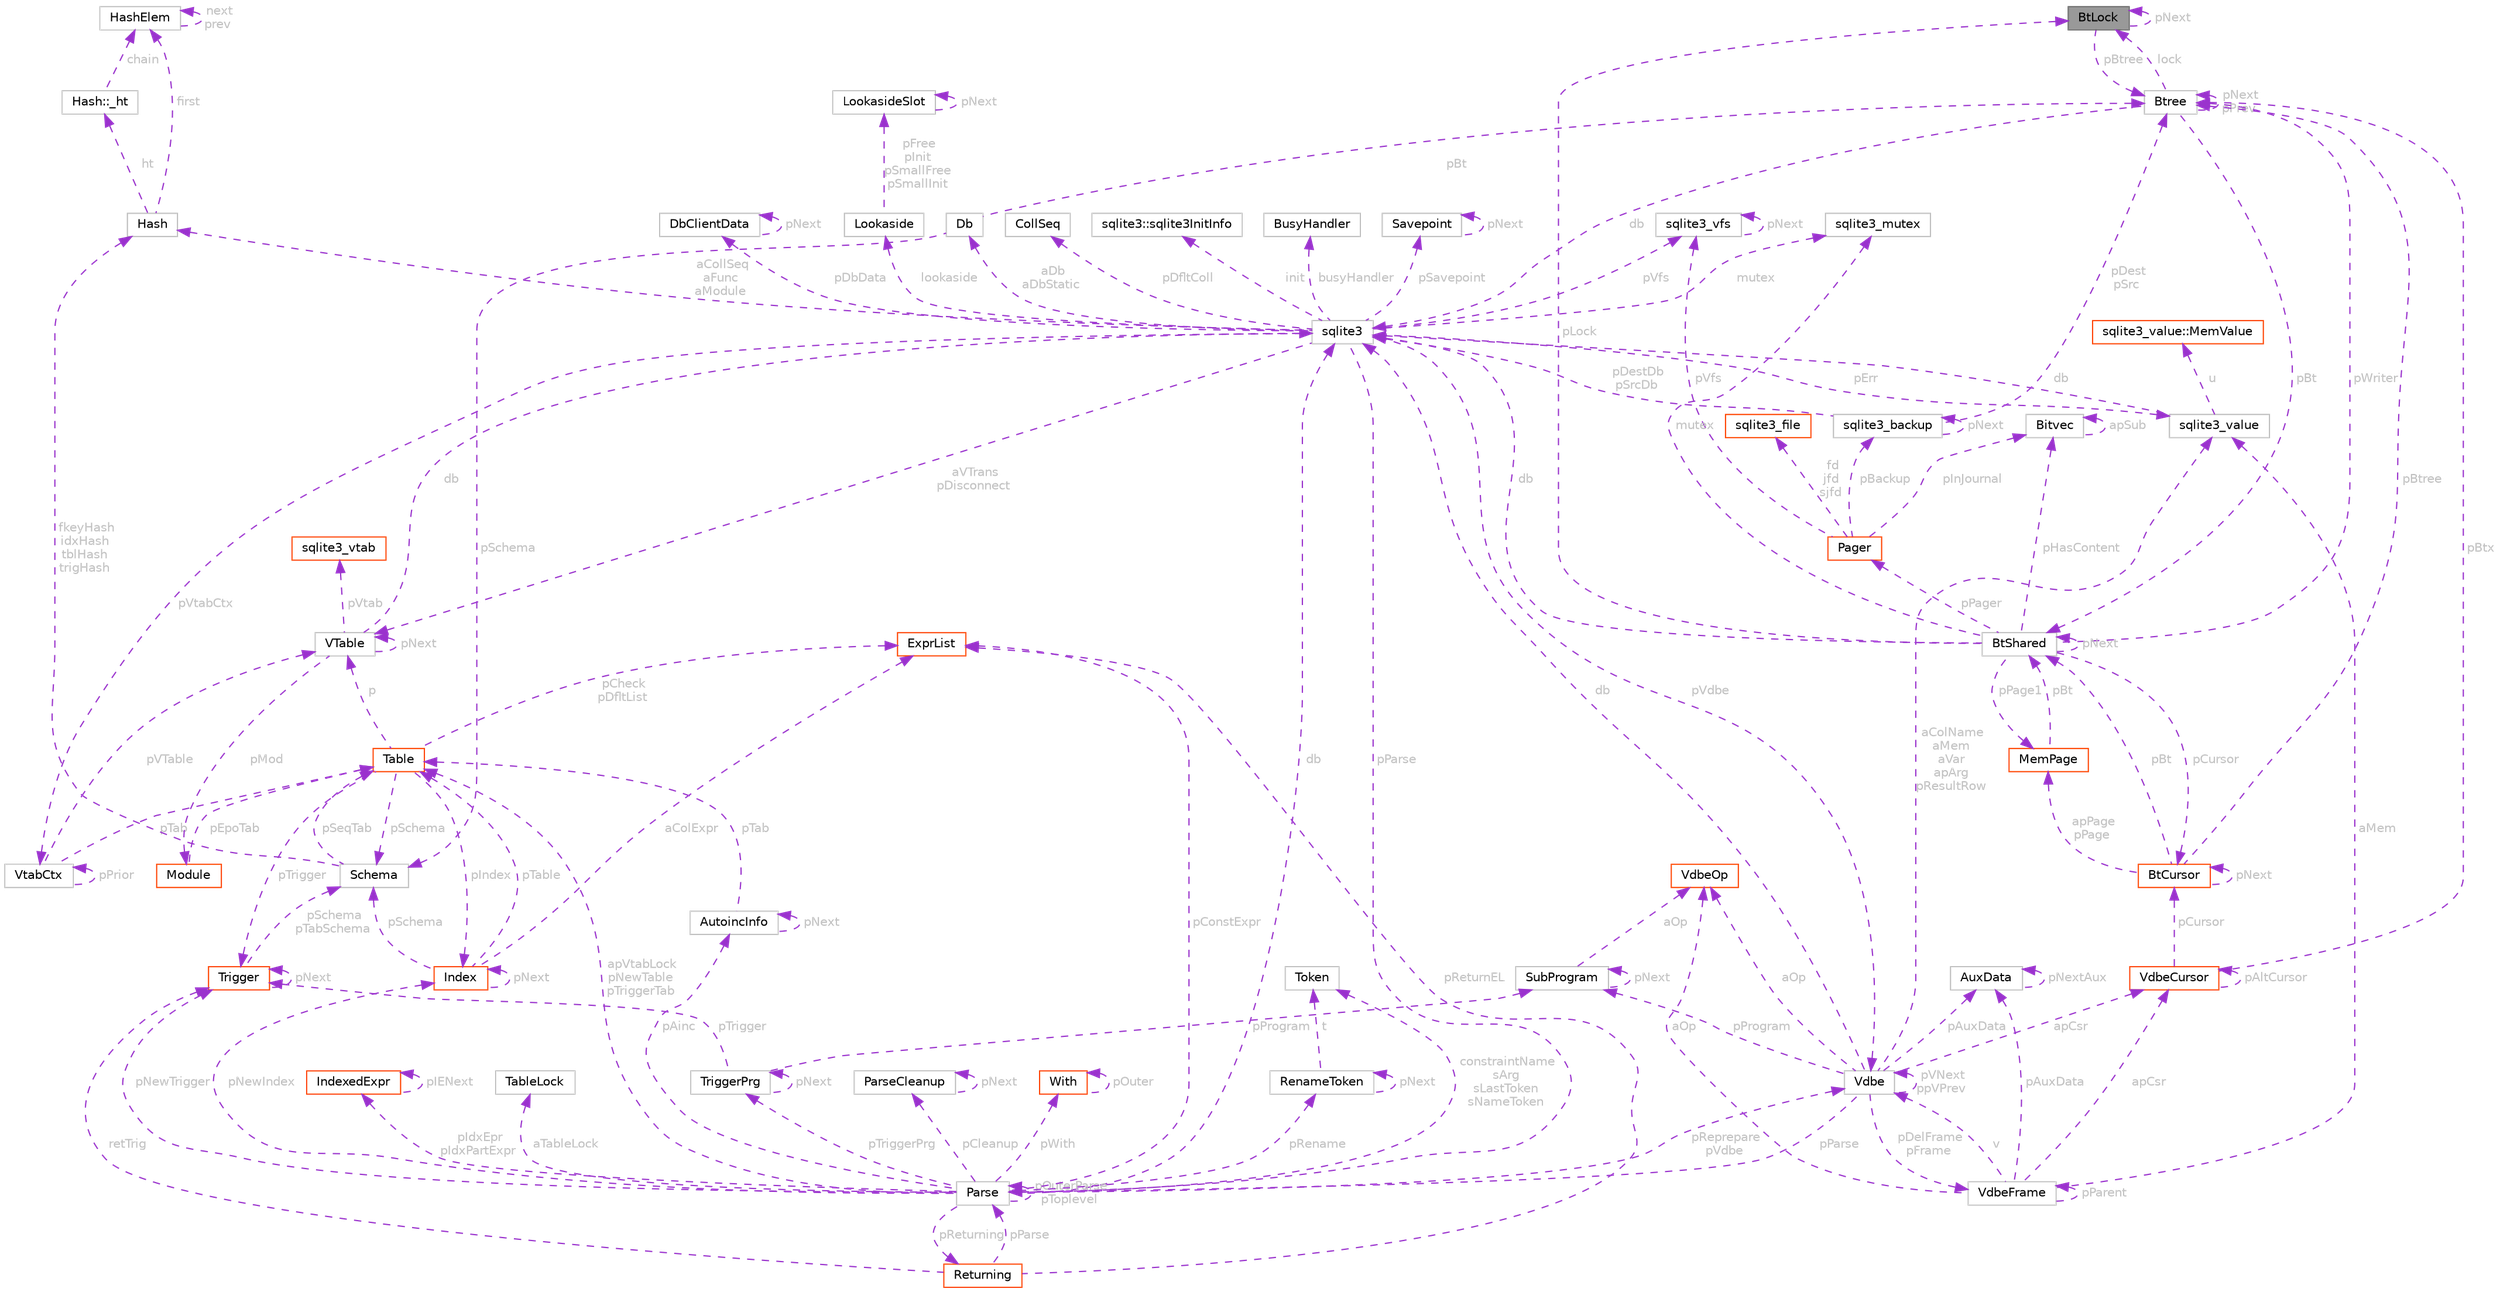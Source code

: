 digraph "BtLock"
{
 // LATEX_PDF_SIZE
  bgcolor="transparent";
  edge [fontname=Helvetica,fontsize=10,labelfontname=Helvetica,labelfontsize=10];
  node [fontname=Helvetica,fontsize=10,shape=box,height=0.2,width=0.4];
  Node1 [id="Node000001",label="BtLock",height=0.2,width=0.4,color="gray40", fillcolor="grey60", style="filled", fontcolor="black",tooltip=" "];
  Node2 -> Node1 [id="edge1_Node000001_Node000002",dir="back",color="darkorchid3",style="dashed",tooltip=" ",label=" pBtree",fontcolor="grey" ];
  Node2 [id="Node000002",label="Btree",height=0.2,width=0.4,color="grey75", fillcolor="white", style="filled",URL="$structBtree.html",tooltip=" "];
  Node3 -> Node2 [id="edge2_Node000002_Node000003",dir="back",color="darkorchid3",style="dashed",tooltip=" ",label=" db",fontcolor="grey" ];
  Node3 [id="Node000003",label="sqlite3",height=0.2,width=0.4,color="grey75", fillcolor="white", style="filled",URL="$structsqlite3.html",tooltip=" "];
  Node4 -> Node3 [id="edge3_Node000003_Node000004",dir="back",color="darkorchid3",style="dashed",tooltip=" ",label=" pVfs",fontcolor="grey" ];
  Node4 [id="Node000004",label="sqlite3_vfs",height=0.2,width=0.4,color="grey75", fillcolor="white", style="filled",URL="$structsqlite3__vfs.html",tooltip=" "];
  Node4 -> Node4 [id="edge4_Node000004_Node000004",dir="back",color="darkorchid3",style="dashed",tooltip=" ",label=" pNext",fontcolor="grey" ];
  Node5 -> Node3 [id="edge5_Node000003_Node000005",dir="back",color="darkorchid3",style="dashed",tooltip=" ",label=" pVdbe",fontcolor="grey" ];
  Node5 [id="Node000005",label="Vdbe",height=0.2,width=0.4,color="grey75", fillcolor="white", style="filled",URL="$structVdbe.html",tooltip=" "];
  Node3 -> Node5 [id="edge6_Node000005_Node000003",dir="back",color="darkorchid3",style="dashed",tooltip=" ",label=" db",fontcolor="grey" ];
  Node5 -> Node5 [id="edge7_Node000005_Node000005",dir="back",color="darkorchid3",style="dashed",tooltip=" ",label=" pVNext\nppVPrev",fontcolor="grey" ];
  Node6 -> Node5 [id="edge8_Node000005_Node000006",dir="back",color="darkorchid3",style="dashed",tooltip=" ",label=" pParse",fontcolor="grey" ];
  Node6 [id="Node000006",label="Parse",height=0.2,width=0.4,color="grey75", fillcolor="white", style="filled",URL="$structParse.html",tooltip=" "];
  Node3 -> Node6 [id="edge9_Node000006_Node000003",dir="back",color="darkorchid3",style="dashed",tooltip=" ",label=" db",fontcolor="grey" ];
  Node5 -> Node6 [id="edge10_Node000006_Node000005",dir="back",color="darkorchid3",style="dashed",tooltip=" ",label=" pReprepare\npVdbe",fontcolor="grey" ];
  Node7 -> Node6 [id="edge11_Node000006_Node000007",dir="back",color="darkorchid3",style="dashed",tooltip=" ",label=" pConstExpr",fontcolor="grey" ];
  Node7 [id="Node000007",label="ExprList",height=0.2,width=0.4,color="orangered", fillcolor="white", style="filled",URL="$structExprList.html",tooltip=" "];
  Node41 -> Node6 [id="edge12_Node000006_Node000041",dir="back",color="darkorchid3",style="dashed",tooltip=" ",label=" pIdxEpr\npIdxPartExpr",fontcolor="grey" ];
  Node41 [id="Node000041",label="IndexedExpr",height=0.2,width=0.4,color="orangered", fillcolor="white", style="filled",URL="$structIndexedExpr.html",tooltip=" "];
  Node41 -> Node41 [id="edge13_Node000041_Node000041",dir="back",color="darkorchid3",style="dashed",tooltip=" ",label=" pIENext",fontcolor="grey" ];
  Node42 -> Node6 [id="edge14_Node000006_Node000042",dir="back",color="darkorchid3",style="dashed",tooltip=" ",label=" aTableLock",fontcolor="grey" ];
  Node42 [id="Node000042",label="TableLock",height=0.2,width=0.4,color="grey75", fillcolor="white", style="filled",URL="$structTableLock.html",tooltip=" "];
  Node43 -> Node6 [id="edge15_Node000006_Node000043",dir="back",color="darkorchid3",style="dashed",tooltip=" ",label=" pAinc",fontcolor="grey" ];
  Node43 [id="Node000043",label="AutoincInfo",height=0.2,width=0.4,color="grey75", fillcolor="white", style="filled",URL="$structAutoincInfo.html",tooltip=" "];
  Node43 -> Node43 [id="edge16_Node000043_Node000043",dir="back",color="darkorchid3",style="dashed",tooltip=" ",label=" pNext",fontcolor="grey" ];
  Node13 -> Node43 [id="edge17_Node000043_Node000013",dir="back",color="darkorchid3",style="dashed",tooltip=" ",label=" pTab",fontcolor="grey" ];
  Node13 [id="Node000013",label="Table",height=0.2,width=0.4,color="orangered", fillcolor="white", style="filled",URL="$structTable.html",tooltip=" "];
  Node15 -> Node13 [id="edge18_Node000013_Node000015",dir="back",color="darkorchid3",style="dashed",tooltip=" ",label=" pIndex",fontcolor="grey" ];
  Node15 [id="Node000015",label="Index",height=0.2,width=0.4,color="orangered", fillcolor="white", style="filled",URL="$structIndex.html",tooltip=" "];
  Node13 -> Node15 [id="edge19_Node000015_Node000013",dir="back",color="darkorchid3",style="dashed",tooltip=" ",label=" pTable",fontcolor="grey" ];
  Node15 -> Node15 [id="edge20_Node000015_Node000015",dir="back",color="darkorchid3",style="dashed",tooltip=" ",label=" pNext",fontcolor="grey" ];
  Node16 -> Node15 [id="edge21_Node000015_Node000016",dir="back",color="darkorchid3",style="dashed",tooltip=" ",label=" pSchema",fontcolor="grey" ];
  Node16 [id="Node000016",label="Schema",height=0.2,width=0.4,color="grey75", fillcolor="white", style="filled",URL="$structSchema.html",tooltip=" "];
  Node17 -> Node16 [id="edge22_Node000016_Node000017",dir="back",color="darkorchid3",style="dashed",tooltip=" ",label=" fkeyHash\nidxHash\ntblHash\ntrigHash",fontcolor="grey" ];
  Node17 [id="Node000017",label="Hash",height=0.2,width=0.4,color="grey75", fillcolor="white", style="filled",URL="$structHash.html",tooltip=" "];
  Node18 -> Node17 [id="edge23_Node000017_Node000018",dir="back",color="darkorchid3",style="dashed",tooltip=" ",label=" first",fontcolor="grey" ];
  Node18 [id="Node000018",label="HashElem",height=0.2,width=0.4,color="grey75", fillcolor="white", style="filled",URL="$structHashElem.html",tooltip=" "];
  Node18 -> Node18 [id="edge24_Node000018_Node000018",dir="back",color="darkorchid3",style="dashed",tooltip=" ",label=" next\nprev",fontcolor="grey" ];
  Node19 -> Node17 [id="edge25_Node000017_Node000019",dir="back",color="darkorchid3",style="dashed",tooltip=" ",label=" ht",fontcolor="grey" ];
  Node19 [id="Node000019",label="Hash::_ht",height=0.2,width=0.4,color="grey75", fillcolor="white", style="filled",URL="$structHash_1_1__ht.html",tooltip=" "];
  Node18 -> Node19 [id="edge26_Node000019_Node000018",dir="back",color="darkorchid3",style="dashed",tooltip=" ",label=" chain",fontcolor="grey" ];
  Node13 -> Node16 [id="edge27_Node000016_Node000013",dir="back",color="darkorchid3",style="dashed",tooltip=" ",label=" pSeqTab",fontcolor="grey" ];
  Node7 -> Node15 [id="edge28_Node000015_Node000007",dir="back",color="darkorchid3",style="dashed",tooltip=" ",label=" aColExpr",fontcolor="grey" ];
  Node7 -> Node13 [id="edge29_Node000013_Node000007",dir="back",color="darkorchid3",style="dashed",tooltip=" ",label=" pCheck\npDfltList",fontcolor="grey" ];
  Node27 -> Node13 [id="edge30_Node000013_Node000027",dir="back",color="darkorchid3",style="dashed",tooltip=" ",label=" p",fontcolor="grey" ];
  Node27 [id="Node000027",label="VTable",height=0.2,width=0.4,color="grey75", fillcolor="white", style="filled",URL="$structVTable.html",tooltip=" "];
  Node3 -> Node27 [id="edge31_Node000027_Node000003",dir="back",color="darkorchid3",style="dashed",tooltip=" ",label=" db",fontcolor="grey" ];
  Node28 -> Node27 [id="edge32_Node000027_Node000028",dir="back",color="darkorchid3",style="dashed",tooltip=" ",label=" pMod",fontcolor="grey" ];
  Node28 [id="Node000028",label="Module",height=0.2,width=0.4,color="orangered", fillcolor="white", style="filled",URL="$structModule.html",tooltip=" "];
  Node13 -> Node28 [id="edge33_Node000028_Node000013",dir="back",color="darkorchid3",style="dashed",tooltip=" ",label=" pEpoTab",fontcolor="grey" ];
  Node30 -> Node27 [id="edge34_Node000027_Node000030",dir="back",color="darkorchid3",style="dashed",tooltip=" ",label=" pVtab",fontcolor="grey" ];
  Node30 [id="Node000030",label="sqlite3_vtab",height=0.2,width=0.4,color="orangered", fillcolor="white", style="filled",URL="$structsqlite3__vtab.html",tooltip=" "];
  Node27 -> Node27 [id="edge35_Node000027_Node000027",dir="back",color="darkorchid3",style="dashed",tooltip=" ",label=" pNext",fontcolor="grey" ];
  Node21 -> Node13 [id="edge36_Node000013_Node000021",dir="back",color="darkorchid3",style="dashed",tooltip=" ",label=" pTrigger",fontcolor="grey" ];
  Node21 [id="Node000021",label="Trigger",height=0.2,width=0.4,color="orangered", fillcolor="white", style="filled",URL="$structTrigger.html",tooltip=" "];
  Node16 -> Node21 [id="edge37_Node000021_Node000016",dir="back",color="darkorchid3",style="dashed",tooltip=" ",label=" pSchema\npTabSchema",fontcolor="grey" ];
  Node21 -> Node21 [id="edge38_Node000021_Node000021",dir="back",color="darkorchid3",style="dashed",tooltip=" ",label=" pNext",fontcolor="grey" ];
  Node16 -> Node13 [id="edge39_Node000013_Node000016",dir="back",color="darkorchid3",style="dashed",tooltip=" ",label=" pSchema",fontcolor="grey" ];
  Node6 -> Node6 [id="edge40_Node000006_Node000006",dir="back",color="darkorchid3",style="dashed",tooltip=" ",label=" pOuterParse\npToplevel",fontcolor="grey" ];
  Node13 -> Node6 [id="edge41_Node000006_Node000013",dir="back",color="darkorchid3",style="dashed",tooltip=" ",label=" apVtabLock\npNewTable\npTriggerTab",fontcolor="grey" ];
  Node44 -> Node6 [id="edge42_Node000006_Node000044",dir="back",color="darkorchid3",style="dashed",tooltip=" ",label=" pTriggerPrg",fontcolor="grey" ];
  Node44 [id="Node000044",label="TriggerPrg",height=0.2,width=0.4,color="grey75", fillcolor="white", style="filled",URL="$structTriggerPrg.html",tooltip=" "];
  Node21 -> Node44 [id="edge43_Node000044_Node000021",dir="back",color="darkorchid3",style="dashed",tooltip=" ",label=" pTrigger",fontcolor="grey" ];
  Node44 -> Node44 [id="edge44_Node000044_Node000044",dir="back",color="darkorchid3",style="dashed",tooltip=" ",label=" pNext",fontcolor="grey" ];
  Node45 -> Node44 [id="edge45_Node000044_Node000045",dir="back",color="darkorchid3",style="dashed",tooltip=" ",label=" pProgram",fontcolor="grey" ];
  Node45 [id="Node000045",label="SubProgram",height=0.2,width=0.4,color="grey75", fillcolor="white", style="filled",URL="$structSubProgram.html",tooltip=" "];
  Node46 -> Node45 [id="edge46_Node000045_Node000046",dir="back",color="darkorchid3",style="dashed",tooltip=" ",label=" aOp",fontcolor="grey" ];
  Node46 [id="Node000046",label="VdbeOp",height=0.2,width=0.4,color="orangered", fillcolor="white", style="filled",URL="$structVdbeOp.html",tooltip=" "];
  Node45 -> Node45 [id="edge47_Node000045_Node000045",dir="back",color="darkorchid3",style="dashed",tooltip=" ",label=" pNext",fontcolor="grey" ];
  Node54 -> Node6 [id="edge48_Node000006_Node000054",dir="back",color="darkorchid3",style="dashed",tooltip=" ",label=" pCleanup",fontcolor="grey" ];
  Node54 [id="Node000054",label="ParseCleanup",height=0.2,width=0.4,color="grey75", fillcolor="white", style="filled",URL="$structParseCleanup.html",tooltip=" "];
  Node54 -> Node54 [id="edge49_Node000054_Node000054",dir="back",color="darkorchid3",style="dashed",tooltip=" ",label=" pNext",fontcolor="grey" ];
  Node55 -> Node6 [id="edge50_Node000006_Node000055",dir="back",color="darkorchid3",style="dashed",tooltip=" ",label=" constraintName\nsArg\nsLastToken\nsNameToken",fontcolor="grey" ];
  Node55 [id="Node000055",label="Token",height=0.2,width=0.4,color="grey75", fillcolor="white", style="filled",URL="$structToken.html",tooltip=" "];
  Node56 -> Node6 [id="edge51_Node000006_Node000056",dir="back",color="darkorchid3",style="dashed",tooltip=" ",label=" pReturning",fontcolor="grey" ];
  Node56 [id="Node000056",label="Returning",height=0.2,width=0.4,color="orangered", fillcolor="white", style="filled",URL="$structReturning.html",tooltip=" "];
  Node6 -> Node56 [id="edge52_Node000056_Node000006",dir="back",color="darkorchid3",style="dashed",tooltip=" ",label=" pParse",fontcolor="grey" ];
  Node7 -> Node56 [id="edge53_Node000056_Node000007",dir="back",color="darkorchid3",style="dashed",tooltip=" ",label=" pReturnEL",fontcolor="grey" ];
  Node21 -> Node56 [id="edge54_Node000056_Node000021",dir="back",color="darkorchid3",style="dashed",tooltip=" ",label=" retTrig",fontcolor="grey" ];
  Node15 -> Node6 [id="edge55_Node000006_Node000015",dir="back",color="darkorchid3",style="dashed",tooltip=" ",label=" pNewIndex",fontcolor="grey" ];
  Node21 -> Node6 [id="edge56_Node000006_Node000021",dir="back",color="darkorchid3",style="dashed",tooltip=" ",label=" pNewTrigger",fontcolor="grey" ];
  Node33 -> Node6 [id="edge57_Node000006_Node000033",dir="back",color="darkorchid3",style="dashed",tooltip=" ",label=" pWith",fontcolor="grey" ];
  Node33 [id="Node000033",label="With",height=0.2,width=0.4,color="orangered", fillcolor="white", style="filled",URL="$structWith.html",tooltip=" "];
  Node33 -> Node33 [id="edge58_Node000033_Node000033",dir="back",color="darkorchid3",style="dashed",tooltip=" ",label=" pOuter",fontcolor="grey" ];
  Node57 -> Node6 [id="edge59_Node000006_Node000057",dir="back",color="darkorchid3",style="dashed",tooltip=" ",label=" pRename",fontcolor="grey" ];
  Node57 [id="Node000057",label="RenameToken",height=0.2,width=0.4,color="grey75", fillcolor="white", style="filled",URL="$structRenameToken.html",tooltip=" "];
  Node55 -> Node57 [id="edge60_Node000057_Node000055",dir="back",color="darkorchid3",style="dashed",tooltip=" ",label=" t",fontcolor="grey" ];
  Node57 -> Node57 [id="edge61_Node000057_Node000057",dir="back",color="darkorchid3",style="dashed",tooltip=" ",label=" pNext",fontcolor="grey" ];
  Node49 -> Node5 [id="edge62_Node000005_Node000049",dir="back",color="darkorchid3",style="dashed",tooltip=" ",label=" aColName\naMem\naVar\napArg\npResultRow",fontcolor="grey" ];
  Node49 [id="Node000049",label="sqlite3_value",height=0.2,width=0.4,color="grey75", fillcolor="white", style="filled",URL="$structsqlite3__value.html",tooltip=" "];
  Node50 -> Node49 [id="edge63_Node000049_Node000050",dir="back",color="darkorchid3",style="dashed",tooltip=" ",label=" u",fontcolor="grey" ];
  Node50 [id="Node000050",label="sqlite3_value::MemValue",height=0.2,width=0.4,color="orangered", fillcolor="white", style="filled",URL="$unionsqlite3__value_1_1MemValue.html",tooltip=" "];
  Node3 -> Node49 [id="edge64_Node000049_Node000003",dir="back",color="darkorchid3",style="dashed",tooltip=" ",label=" db",fontcolor="grey" ];
  Node58 -> Node5 [id="edge65_Node000005_Node000058",dir="back",color="darkorchid3",style="dashed",tooltip=" ",label=" apCsr",fontcolor="grey" ];
  Node58 [id="Node000058",label="VdbeCursor",height=0.2,width=0.4,color="orangered", fillcolor="white", style="filled",URL="$structVdbeCursor.html",tooltip=" "];
  Node2 -> Node58 [id="edge66_Node000058_Node000002",dir="back",color="darkorchid3",style="dashed",tooltip=" ",label=" pBtx",fontcolor="grey" ];
  Node58 -> Node58 [id="edge67_Node000058_Node000058",dir="back",color="darkorchid3",style="dashed",tooltip=" ",label=" pAltCursor",fontcolor="grey" ];
  Node59 -> Node58 [id="edge68_Node000058_Node000059",dir="back",color="darkorchid3",style="dashed",tooltip=" ",label=" pCursor",fontcolor="grey" ];
  Node59 [id="Node000059",label="BtCursor",height=0.2,width=0.4,color="orangered", fillcolor="white", style="filled",URL="$structBtCursor.html",tooltip=" "];
  Node2 -> Node59 [id="edge69_Node000059_Node000002",dir="back",color="darkorchid3",style="dashed",tooltip=" ",label=" pBtree",fontcolor="grey" ];
  Node60 -> Node59 [id="edge70_Node000059_Node000060",dir="back",color="darkorchid3",style="dashed",tooltip=" ",label=" pBt",fontcolor="grey" ];
  Node60 [id="Node000060",label="BtShared",height=0.2,width=0.4,color="grey75", fillcolor="white", style="filled",URL="$structBtShared.html",tooltip=" "];
  Node61 -> Node60 [id="edge71_Node000060_Node000061",dir="back",color="darkorchid3",style="dashed",tooltip=" ",label=" pPager",fontcolor="grey" ];
  Node61 [id="Node000061",label="Pager",height=0.2,width=0.4,color="orangered", fillcolor="white", style="filled",URL="$structPager.html",tooltip=" "];
  Node4 -> Node61 [id="edge72_Node000061_Node000004",dir="back",color="darkorchid3",style="dashed",tooltip=" ",label=" pVfs",fontcolor="grey" ];
  Node62 -> Node61 [id="edge73_Node000061_Node000062",dir="back",color="darkorchid3",style="dashed",tooltip=" ",label=" pInJournal",fontcolor="grey" ];
  Node62 [id="Node000062",label="Bitvec",height=0.2,width=0.4,color="grey75", fillcolor="white", style="filled",URL="$structBitvec.html",tooltip=" "];
  Node62 -> Node62 [id="edge74_Node000062_Node000062",dir="back",color="darkorchid3",style="dashed",tooltip=" ",label=" apSub",fontcolor="grey" ];
  Node63 -> Node61 [id="edge75_Node000061_Node000063",dir="back",color="darkorchid3",style="dashed",tooltip=" ",label=" fd\njfd\nsjfd",fontcolor="grey" ];
  Node63 [id="Node000063",label="sqlite3_file",height=0.2,width=0.4,color="orangered", fillcolor="white", style="filled",URL="$structsqlite3__file.html",tooltip=" "];
  Node65 -> Node61 [id="edge76_Node000061_Node000065",dir="back",color="darkorchid3",style="dashed",tooltip=" ",label=" pBackup",fontcolor="grey" ];
  Node65 [id="Node000065",label="sqlite3_backup",height=0.2,width=0.4,color="grey75", fillcolor="white", style="filled",URL="$structsqlite3__backup.html",tooltip=" "];
  Node3 -> Node65 [id="edge77_Node000065_Node000003",dir="back",color="darkorchid3",style="dashed",tooltip=" ",label=" pDestDb\npSrcDb",fontcolor="grey" ];
  Node2 -> Node65 [id="edge78_Node000065_Node000002",dir="back",color="darkorchid3",style="dashed",tooltip=" ",label=" pDest\npSrc",fontcolor="grey" ];
  Node65 -> Node65 [id="edge79_Node000065_Node000065",dir="back",color="darkorchid3",style="dashed",tooltip=" ",label=" pNext",fontcolor="grey" ];
  Node3 -> Node60 [id="edge80_Node000060_Node000003",dir="back",color="darkorchid3",style="dashed",tooltip=" ",label=" db",fontcolor="grey" ];
  Node59 -> Node60 [id="edge81_Node000060_Node000059",dir="back",color="darkorchid3",style="dashed",tooltip=" ",label=" pCursor",fontcolor="grey" ];
  Node72 -> Node60 [id="edge82_Node000060_Node000072",dir="back",color="darkorchid3",style="dashed",tooltip=" ",label=" pPage1",fontcolor="grey" ];
  Node72 [id="Node000072",label="MemPage",height=0.2,width=0.4,color="orangered", fillcolor="white", style="filled",URL="$structMemPage.html",tooltip=" "];
  Node60 -> Node72 [id="edge83_Node000072_Node000060",dir="back",color="darkorchid3",style="dashed",tooltip=" ",label=" pBt",fontcolor="grey" ];
  Node73 -> Node60 [id="edge84_Node000060_Node000073",dir="back",color="darkorchid3",style="dashed",tooltip=" ",label=" mutex",fontcolor="grey" ];
  Node73 [id="Node000073",label="sqlite3_mutex",height=0.2,width=0.4,color="grey75", fillcolor="white", style="filled",URL="$structsqlite3__mutex.html",tooltip=" "];
  Node62 -> Node60 [id="edge85_Node000060_Node000062",dir="back",color="darkorchid3",style="dashed",tooltip=" ",label=" pHasContent",fontcolor="grey" ];
  Node60 -> Node60 [id="edge86_Node000060_Node000060",dir="back",color="darkorchid3",style="dashed",tooltip=" ",label=" pNext",fontcolor="grey" ];
  Node1 -> Node60 [id="edge87_Node000060_Node000001",dir="back",color="darkorchid3",style="dashed",tooltip=" ",label=" pLock",fontcolor="grey" ];
  Node2 -> Node60 [id="edge88_Node000060_Node000002",dir="back",color="darkorchid3",style="dashed",tooltip=" ",label=" pWriter",fontcolor="grey" ];
  Node59 -> Node59 [id="edge89_Node000059_Node000059",dir="back",color="darkorchid3",style="dashed",tooltip=" ",label=" pNext",fontcolor="grey" ];
  Node72 -> Node59 [id="edge90_Node000059_Node000072",dir="back",color="darkorchid3",style="dashed",tooltip=" ",label=" apPage\npPage",fontcolor="grey" ];
  Node46 -> Node5 [id="edge91_Node000005_Node000046",dir="back",color="darkorchid3",style="dashed",tooltip=" ",label=" aOp",fontcolor="grey" ];
  Node87 -> Node5 [id="edge92_Node000005_Node000087",dir="back",color="darkorchid3",style="dashed",tooltip=" ",label=" pDelFrame\npFrame",fontcolor="grey" ];
  Node87 [id="Node000087",label="VdbeFrame",height=0.2,width=0.4,color="grey75", fillcolor="white", style="filled",URL="$structVdbeFrame.html",tooltip=" "];
  Node5 -> Node87 [id="edge93_Node000087_Node000005",dir="back",color="darkorchid3",style="dashed",tooltip=" ",label=" v",fontcolor="grey" ];
  Node87 -> Node87 [id="edge94_Node000087_Node000087",dir="back",color="darkorchid3",style="dashed",tooltip=" ",label=" pParent",fontcolor="grey" ];
  Node46 -> Node87 [id="edge95_Node000087_Node000046",dir="back",color="darkorchid3",style="dashed",tooltip=" ",label=" aOp",fontcolor="grey" ];
  Node49 -> Node87 [id="edge96_Node000087_Node000049",dir="back",color="darkorchid3",style="dashed",tooltip=" ",label=" aMem",fontcolor="grey" ];
  Node58 -> Node87 [id="edge97_Node000087_Node000058",dir="back",color="darkorchid3",style="dashed",tooltip=" ",label=" apCsr",fontcolor="grey" ];
  Node88 -> Node87 [id="edge98_Node000087_Node000088",dir="back",color="darkorchid3",style="dashed",tooltip=" ",label=" pAuxData",fontcolor="grey" ];
  Node88 [id="Node000088",label="AuxData",height=0.2,width=0.4,color="grey75", fillcolor="white", style="filled",URL="$structAuxData.html",tooltip=" "];
  Node88 -> Node88 [id="edge99_Node000088_Node000088",dir="back",color="darkorchid3",style="dashed",tooltip=" ",label=" pNextAux",fontcolor="grey" ];
  Node45 -> Node5 [id="edge100_Node000005_Node000045",dir="back",color="darkorchid3",style="dashed",tooltip=" ",label=" pProgram",fontcolor="grey" ];
  Node88 -> Node5 [id="edge101_Node000005_Node000088",dir="back",color="darkorchid3",style="dashed",tooltip=" ",label=" pAuxData",fontcolor="grey" ];
  Node51 -> Node3 [id="edge102_Node000003_Node000051",dir="back",color="darkorchid3",style="dashed",tooltip=" ",label=" pDfltColl",fontcolor="grey" ];
  Node51 [id="Node000051",label="CollSeq",height=0.2,width=0.4,color="grey75", fillcolor="white", style="filled",URL="$structCollSeq.html",tooltip=" "];
  Node73 -> Node3 [id="edge103_Node000003_Node000073",dir="back",color="darkorchid3",style="dashed",tooltip=" ",label=" mutex",fontcolor="grey" ];
  Node89 -> Node3 [id="edge104_Node000003_Node000089",dir="back",color="darkorchid3",style="dashed",tooltip=" ",label=" aDb\naDbStatic",fontcolor="grey" ];
  Node89 [id="Node000089",label="Db",height=0.2,width=0.4,color="grey75", fillcolor="white", style="filled",URL="$structDb.html",tooltip=" "];
  Node2 -> Node89 [id="edge105_Node000089_Node000002",dir="back",color="darkorchid3",style="dashed",tooltip=" ",label=" pBt",fontcolor="grey" ];
  Node16 -> Node89 [id="edge106_Node000089_Node000016",dir="back",color="darkorchid3",style="dashed",tooltip=" ",label=" pSchema",fontcolor="grey" ];
  Node90 -> Node3 [id="edge107_Node000003_Node000090",dir="back",color="darkorchid3",style="dashed",tooltip=" ",label=" init",fontcolor="grey" ];
  Node90 [id="Node000090",label="sqlite3::sqlite3InitInfo",height=0.2,width=0.4,color="grey75", fillcolor="white", style="filled",URL="$structsqlite3_1_1sqlite3InitInfo.html",tooltip=" "];
  Node6 -> Node3 [id="edge108_Node000003_Node000006",dir="back",color="darkorchid3",style="dashed",tooltip=" ",label=" pParse",fontcolor="grey" ];
  Node49 -> Node3 [id="edge109_Node000003_Node000049",dir="back",color="darkorchid3",style="dashed",tooltip=" ",label=" pErr",fontcolor="grey" ];
  Node91 -> Node3 [id="edge110_Node000003_Node000091",dir="back",color="darkorchid3",style="dashed",tooltip=" ",label=" lookaside",fontcolor="grey" ];
  Node91 [id="Node000091",label="Lookaside",height=0.2,width=0.4,color="grey75", fillcolor="white", style="filled",URL="$structLookaside.html",tooltip=" "];
  Node92 -> Node91 [id="edge111_Node000091_Node000092",dir="back",color="darkorchid3",style="dashed",tooltip=" ",label=" pFree\npInit\npSmallFree\npSmallInit",fontcolor="grey" ];
  Node92 [id="Node000092",label="LookasideSlot",height=0.2,width=0.4,color="grey75", fillcolor="white", style="filled",URL="$structLookasideSlot.html",tooltip=" "];
  Node92 -> Node92 [id="edge112_Node000092_Node000092",dir="back",color="darkorchid3",style="dashed",tooltip=" ",label=" pNext",fontcolor="grey" ];
  Node17 -> Node3 [id="edge113_Node000003_Node000017",dir="back",color="darkorchid3",style="dashed",tooltip=" ",label=" aCollSeq\naFunc\naModule",fontcolor="grey" ];
  Node93 -> Node3 [id="edge114_Node000003_Node000093",dir="back",color="darkorchid3",style="dashed",tooltip=" ",label=" pVtabCtx",fontcolor="grey" ];
  Node93 [id="Node000093",label="VtabCtx",height=0.2,width=0.4,color="grey75", fillcolor="white", style="filled",URL="$structVtabCtx.html",tooltip=" "];
  Node27 -> Node93 [id="edge115_Node000093_Node000027",dir="back",color="darkorchid3",style="dashed",tooltip=" ",label=" pVTable",fontcolor="grey" ];
  Node13 -> Node93 [id="edge116_Node000093_Node000013",dir="back",color="darkorchid3",style="dashed",tooltip=" ",label=" pTab",fontcolor="grey" ];
  Node93 -> Node93 [id="edge117_Node000093_Node000093",dir="back",color="darkorchid3",style="dashed",tooltip=" ",label=" pPrior",fontcolor="grey" ];
  Node27 -> Node3 [id="edge118_Node000003_Node000027",dir="back",color="darkorchid3",style="dashed",tooltip=" ",label=" aVTrans\npDisconnect",fontcolor="grey" ];
  Node94 -> Node3 [id="edge119_Node000003_Node000094",dir="back",color="darkorchid3",style="dashed",tooltip=" ",label=" busyHandler",fontcolor="grey" ];
  Node94 [id="Node000094",label="BusyHandler",height=0.2,width=0.4,color="grey75", fillcolor="white", style="filled",URL="$structBusyHandler.html",tooltip=" "];
  Node95 -> Node3 [id="edge120_Node000003_Node000095",dir="back",color="darkorchid3",style="dashed",tooltip=" ",label=" pSavepoint",fontcolor="grey" ];
  Node95 [id="Node000095",label="Savepoint",height=0.2,width=0.4,color="grey75", fillcolor="white", style="filled",URL="$structSavepoint.html",tooltip=" "];
  Node95 -> Node95 [id="edge121_Node000095_Node000095",dir="back",color="darkorchid3",style="dashed",tooltip=" ",label=" pNext",fontcolor="grey" ];
  Node96 -> Node3 [id="edge122_Node000003_Node000096",dir="back",color="darkorchid3",style="dashed",tooltip=" ",label=" pDbData",fontcolor="grey" ];
  Node96 [id="Node000096",label="DbClientData",height=0.2,width=0.4,color="grey75", fillcolor="white", style="filled",URL="$structDbClientData.html",tooltip=" "];
  Node96 -> Node96 [id="edge123_Node000096_Node000096",dir="back",color="darkorchid3",style="dashed",tooltip=" ",label=" pNext",fontcolor="grey" ];
  Node60 -> Node2 [id="edge124_Node000002_Node000060",dir="back",color="darkorchid3",style="dashed",tooltip=" ",label=" pBt",fontcolor="grey" ];
  Node2 -> Node2 [id="edge125_Node000002_Node000002",dir="back",color="darkorchid3",style="dashed",tooltip=" ",label=" pNext\npPrev",fontcolor="grey" ];
  Node1 -> Node2 [id="edge126_Node000002_Node000001",dir="back",color="darkorchid3",style="dashed",tooltip=" ",label=" lock",fontcolor="grey" ];
  Node1 -> Node1 [id="edge127_Node000001_Node000001",dir="back",color="darkorchid3",style="dashed",tooltip=" ",label=" pNext",fontcolor="grey" ];
}
